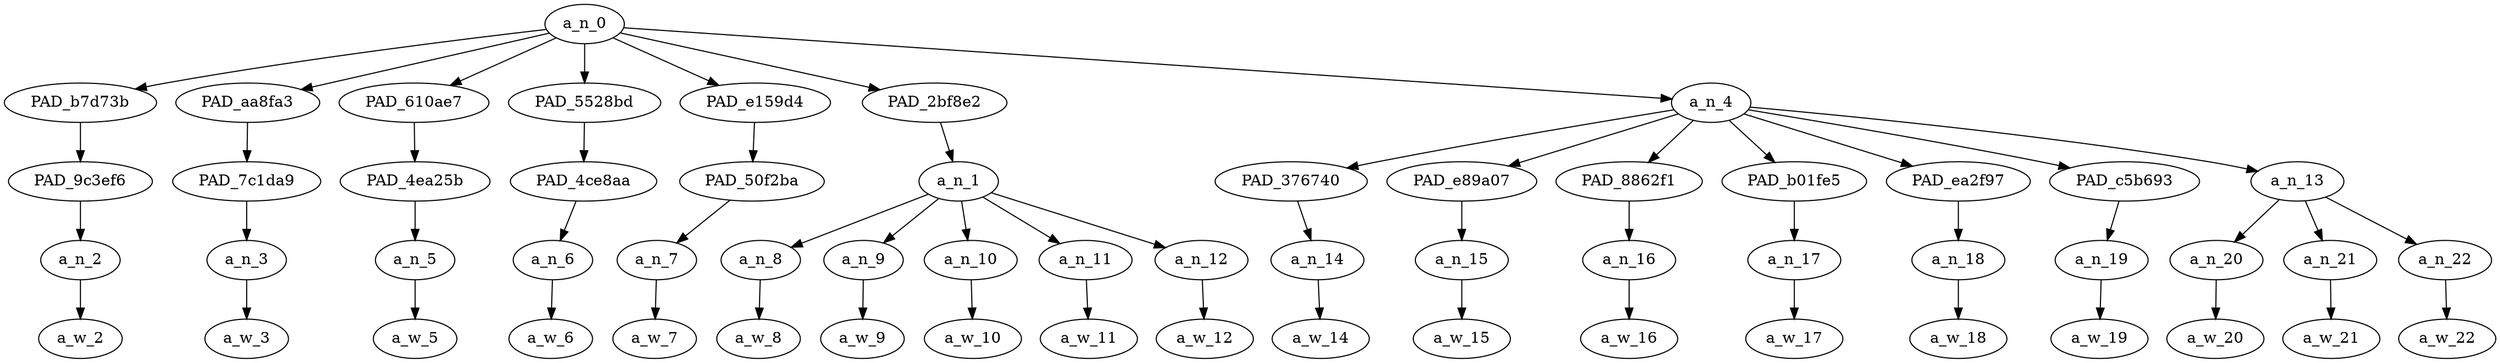 strict digraph "" {
	a_n_0	[div_dir=1,
		index=0,
		level=4,
		pos="10.83673469387755,4!",
		text_span="[0, 1, 2, 3, 4, 5, 6, 7, 8, 9, 10, 11, 12, 13, 14, 15, 16, 17, 18]",
		value=1.00000001];
	PAD_b7d73b	[div_dir=1,
		index=1,
		level=3,
		pos="5.0,3!",
		text_span="[5]",
		value=0.02164892];
	a_n_0 -> PAD_b7d73b;
	PAD_aa8fa3	[div_dir=1,
		index=2,
		level=3,
		pos="6.0,3!",
		text_span="[6]",
		value=0.02127572];
	a_n_0 -> PAD_aa8fa3;
	PAD_610ae7	[div_dir=1,
		index=4,
		level=3,
		pos="16.0,3!",
		text_span="[16]",
		value=0.03204113];
	a_n_0 -> PAD_610ae7;
	PAD_5528bd	[div_dir=-1,
		index=5,
		level=3,
		pos="17.0,3!",
		text_span="[17]",
		value=0.04988843];
	a_n_0 -> PAD_5528bd;
	PAD_e159d4	[div_dir=1,
		index=6,
		level=3,
		pos="18.0,3!",
		text_span="[18]",
		value=0.05518709];
	a_n_0 -> PAD_e159d4;
	PAD_2bf8e2	[div_dir=-1,
		index=0,
		level=3,
		pos="2.0,3!",
		text_span="[0, 1, 2, 3, 4]",
		value=0.45736120];
	a_n_0 -> PAD_2bf8e2;
	a_n_4	[div_dir=1,
		index=3,
		level=3,
		pos="11.857142857142858,3!",
		text_span="[7, 8, 9, 10, 11, 12, 13, 14, 15]",
		value=0.36247184];
	a_n_0 -> a_n_4;
	PAD_9c3ef6	[div_dir=1,
		index=1,
		level=2,
		pos="5.0,2!",
		text_span="[5]",
		value=0.02164892];
	PAD_b7d73b -> PAD_9c3ef6;
	a_n_2	[div_dir=1,
		index=5,
		level=1,
		pos="5.0,1!",
		text_span="[5]",
		value=0.02164892];
	PAD_9c3ef6 -> a_n_2;
	a_w_2	[div_dir=0,
		index=5,
		level=0,
		pos="5,0!",
		text_span="[5]",
		value=en];
	a_n_2 -> a_w_2;
	PAD_7c1da9	[div_dir=1,
		index=2,
		level=2,
		pos="6.0,2!",
		text_span="[6]",
		value=0.02127572];
	PAD_aa8fa3 -> PAD_7c1da9;
	a_n_3	[div_dir=1,
		index=6,
		level=1,
		pos="6.0,1!",
		text_span="[6]",
		value=0.02127572];
	PAD_7c1da9 -> a_n_3;
	a_w_3	[div_dir=0,
		index=6,
		level=0,
		pos="6,0!",
		text_span="[6]",
		value=mi];
	a_n_3 -> a_w_3;
	PAD_4ea25b	[div_dir=1,
		index=10,
		level=2,
		pos="16.0,2!",
		text_span="[16]",
		value=0.03204113];
	PAD_610ae7 -> PAD_4ea25b;
	a_n_5	[div_dir=1,
		index=16,
		level=1,
		pos="16.0,1!",
		text_span="[16]",
		value=0.03204113];
	PAD_4ea25b -> a_n_5;
	a_w_5	[div_dir=0,
		index=16,
		level=0,
		pos="16,0!",
		text_span="[16]",
		value=y];
	a_n_5 -> a_w_5;
	PAD_4ce8aa	[div_dir=-1,
		index=11,
		level=2,
		pos="17.0,2!",
		text_span="[17]",
		value=0.04988843];
	PAD_5528bd -> PAD_4ce8aa;
	a_n_6	[div_dir=-1,
		index=17,
		level=1,
		pos="17.0,1!",
		text_span="[17]",
		value=0.04988843];
	PAD_4ce8aa -> a_n_6;
	a_w_6	[div_dir=0,
		index=17,
		level=0,
		pos="17,0!",
		text_span="[17]",
		value=heath];
	a_n_6 -> a_w_6;
	PAD_50f2ba	[div_dir=1,
		index=12,
		level=2,
		pos="18.0,2!",
		text_span="[18]",
		value=0.05518709];
	PAD_e159d4 -> PAD_50f2ba;
	a_n_7	[div_dir=1,
		index=18,
		level=1,
		pos="18.0,1!",
		text_span="[18]",
		value=0.05518709];
	PAD_50f2ba -> a_n_7;
	a_w_7	[div_dir=0,
		index=18,
		level=0,
		pos="18,0!",
		text_span="[18]",
		value=ledger];
	a_n_7 -> a_w_7;
	a_n_1	[div_dir=-1,
		index=0,
		level=2,
		pos="2.0,2!",
		text_span="[0, 1, 2, 3, 4]",
		value=0.45736120];
	PAD_2bf8e2 -> a_n_1;
	a_n_8	[div_dir=1,
		index=0,
		level=1,
		pos="0.0,1!",
		text_span="[0]",
		value=0.06218485];
	a_n_1 -> a_n_8;
	a_n_9	[div_dir=-1,
		index=1,
		level=1,
		pos="1.0,1!",
		text_span="[1]",
		value=0.10433532];
	a_n_1 -> a_n_9;
	a_n_10	[div_dir=-1,
		index=2,
		level=1,
		pos="2.0,1!",
		text_span="[2]",
		value=0.19646692];
	a_n_1 -> a_n_10;
	a_n_11	[div_dir=1,
		index=3,
		level=1,
		pos="3.0,1!",
		text_span="[3]",
		value=0.04742218];
	a_n_1 -> a_n_11;
	a_n_12	[div_dir=1,
		index=4,
		level=1,
		pos="4.0,1!",
		text_span="[4]",
		value=0.04682994];
	a_n_1 -> a_n_12;
	a_w_8	[div_dir=0,
		index=0,
		level=0,
		pos="0,0!",
		text_span="[0]",
		value=joker];
	a_n_8 -> a_w_8;
	a_w_9	[div_dir=0,
		index=1,
		level=0,
		pos="1,0!",
		text_span="[1]",
		value="<number>"];
	a_n_9 -> a_w_9;
	a_w_10	[div_dir=0,
		index=2,
		level=0,
		pos="2,0!",
		text_span="[2]",
		value="<number>1"];
	a_n_10 -> a_w_10;
	a_w_11	[div_dir=0,
		index=3,
		level=0,
		pos="3,0!",
		text_span="[3]",
		value=ya];
	a_n_11 -> a_w_11;
	a_w_12	[div_dir=0,
		index=4,
		level=0,
		pos="4,0!",
		text_span="[4]",
		value=esta];
	a_n_12 -> a_w_12;
	PAD_376740	[div_dir=1,
		index=4,
		level=2,
		pos="10.0,2!",
		text_span="[10]",
		value=0.02808696];
	a_n_4 -> PAD_376740;
	PAD_e89a07	[div_dir=1,
		index=5,
		level=2,
		pos="11.0,2!",
		text_span="[11]",
		value=0.04281746];
	a_n_4 -> PAD_e89a07;
	PAD_8862f1	[div_dir=-1,
		index=6,
		level=2,
		pos="12.0,2!",
		text_span="[12]",
		value=0.05067261];
	a_n_4 -> PAD_8862f1;
	PAD_b01fe5	[div_dir=-1,
		index=7,
		level=2,
		pos="13.0,2!",
		text_span="[13]",
		value=0.04089518];
	a_n_4 -> PAD_b01fe5;
	PAD_ea2f97	[div_dir=1,
		index=8,
		level=2,
		pos="14.0,2!",
		text_span="[14]",
		value=0.02701566];
	a_n_4 -> PAD_ea2f97;
	PAD_c5b693	[div_dir=1,
		index=9,
		level=2,
		pos="15.0,2!",
		text_span="[15]",
		value=0.05333891];
	a_n_4 -> PAD_c5b693;
	a_n_13	[div_dir=1,
		index=3,
		level=2,
		pos="8.0,2!",
		text_span="[7, 8, 9]",
		value=0.11945711];
	a_n_4 -> a_n_13;
	a_n_14	[div_dir=1,
		index=10,
		level=1,
		pos="10.0,1!",
		text_span="[10]",
		value=0.02808696];
	PAD_376740 -> a_n_14;
	a_w_14	[div_dir=0,
		index=10,
		level=0,
		pos="10,0!",
		text_span="[10]",
		value=del];
	a_n_14 -> a_w_14;
	a_n_15	[div_dir=1,
		index=11,
		level=1,
		pos="11.0,1!",
		text_span="[11]",
		value=0.04281746];
	PAD_e89a07 -> a_n_15;
	a_w_15	[div_dir=0,
		index=11,
		level=0,
		pos="11,0!",
		text_span="[11]",
		value=joker1];
	a_n_15 -> a_w_15;
	a_n_16	[div_dir=-1,
		index=12,
		level=1,
		pos="12.0,1!",
		text_span="[12]",
		value=0.05067261];
	PAD_8862f1 -> a_n_16;
	a_w_16	[div_dir=0,
		index=12,
		level=0,
		pos="12,0!",
		text_span="[12]",
		value=joaquin];
	a_n_16 -> a_w_16;
	a_n_17	[div_dir=-1,
		index=13,
		level=1,
		pos="13.0,1!",
		text_span="[13]",
		value=0.04089518];
	PAD_b01fe5 -> a_n_17;
	a_w_17	[div_dir=0,
		index=13,
		level=0,
		pos="13,0!",
		text_span="[13]",
		value=phoenix];
	a_n_17 -> a_w_17;
	a_n_18	[div_dir=1,
		index=14,
		level=1,
		pos="14.0,1!",
		text_span="[14]",
		value=0.02701566];
	PAD_ea2f97 -> a_n_18;
	a_w_18	[div_dir=0,
		index=14,
		level=0,
		pos="14,0!",
		text_span="[14]",
		value=mark];
	a_n_18 -> a_w_18;
	a_n_19	[div_dir=1,
		index=15,
		level=1,
		pos="15.0,1!",
		text_span="[15]",
		value=0.05333891];
	PAD_c5b693 -> a_n_19;
	a_w_19	[div_dir=0,
		index=15,
		level=0,
		pos="15,0!",
		text_span="[15]",
		value=hamill];
	a_n_19 -> a_w_19;
	a_n_20	[div_dir=1,
		index=7,
		level=1,
		pos="7.0,1!",
		text_span="[7]",
		value=0.02335191];
	a_n_13 -> a_n_20;
	a_n_21	[div_dir=1,
		index=8,
		level=1,
		pos="8.0,1!",
		text_span="[8]",
		value=0.03820049];
	a_n_13 -> a_n_21;
	a_n_22	[div_dir=1,
		index=9,
		level=1,
		pos="9.0,1!",
		text_span="[9]",
		value=0.05758535];
	a_n_13 -> a_n_22;
	a_w_20	[div_dir=0,
		index=7,
		level=0,
		pos="7,0!",
		text_span="[7]",
		value=top];
	a_n_20 -> a_w_20;
	a_w_21	[div_dir=0,
		index=8,
		level=0,
		pos="8,0!",
		text_span="[8]",
		value="<number>2"];
	a_n_21 -> a_w_21;
	a_w_22	[div_dir=0,
		index=9,
		level=0,
		pos="9,0!",
		text_span="[9]",
		value=versiones];
	a_n_22 -> a_w_22;
}
